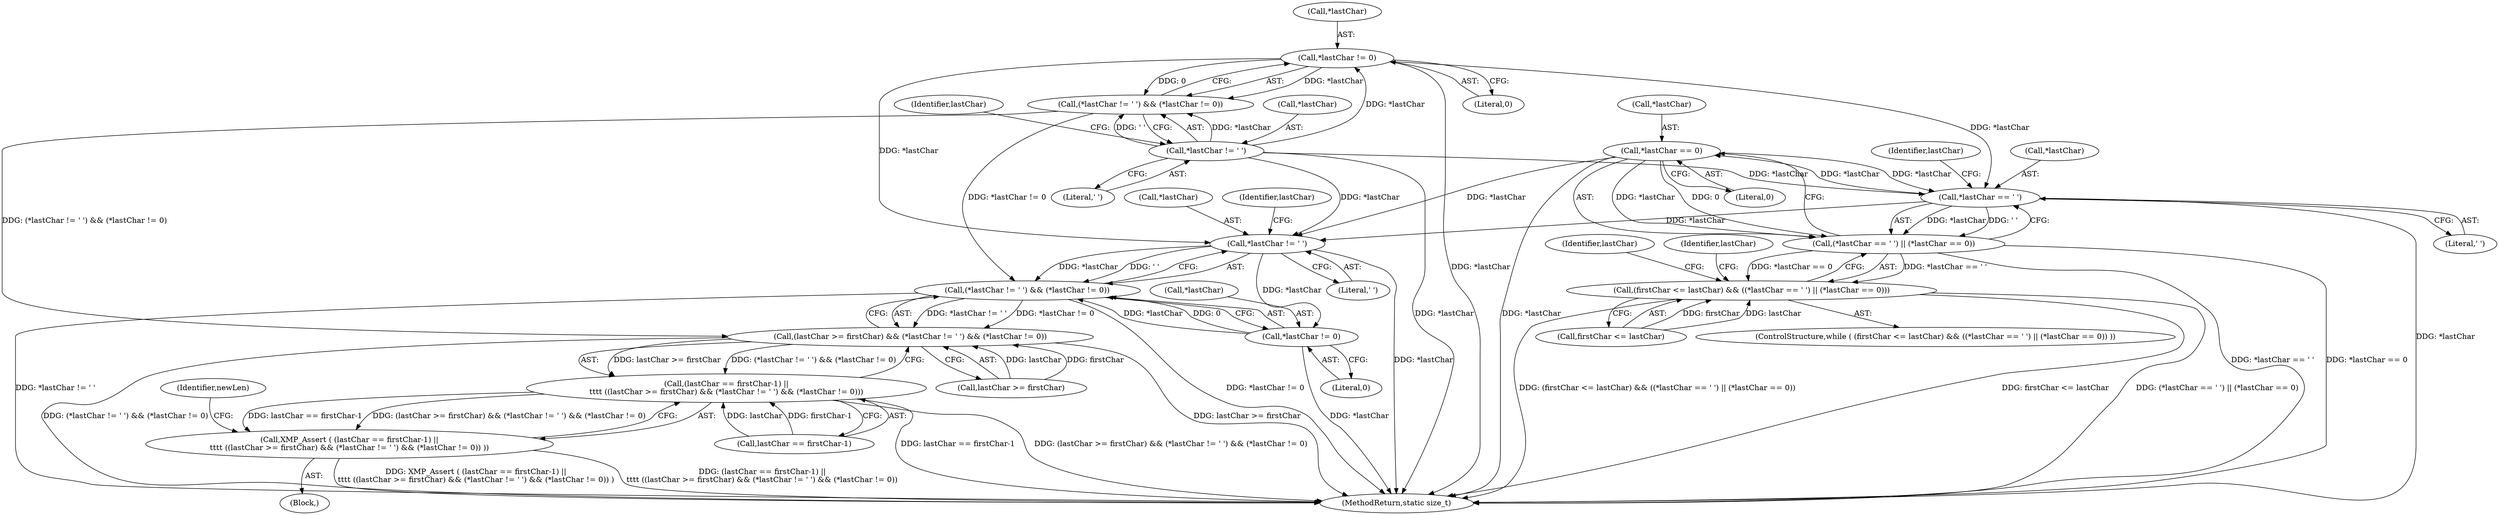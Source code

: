 digraph "0_exempi_c26d5beb60a5a85f76259f50ed3e08c8169b0a0c@pointer" {
"1000145" [label="(Call,*lastChar == 0)"];
"1000141" [label="(Call,*lastChar == ' ')"];
"1000145" [label="(Call,*lastChar == 0)"];
"1000129" [label="(Call,*lastChar != 0)"];
"1000125" [label="(Call,*lastChar != ' ')"];
"1000140" [label="(Call,(*lastChar == ' ') || (*lastChar == 0))"];
"1000136" [label="(Call,(firstChar <= lastChar) && ((*lastChar == ' ') || (*lastChar == 0)))"];
"1000163" [label="(Call,*lastChar != ' ')"];
"1000162" [label="(Call,(*lastChar != ' ') && (*lastChar != 0))"];
"1000158" [label="(Call,(lastChar >= firstChar) && (*lastChar != ' ') && (*lastChar != 0))"];
"1000152" [label="(Call,(lastChar == firstChar-1) ||\n\t\t\t\t ((lastChar >= firstChar) && (*lastChar != ' ') && (*lastChar != 0)))"];
"1000151" [label="(Call,XMP_Assert ( (lastChar == firstChar-1) ||\n\t\t\t\t ((lastChar >= firstChar) && (*lastChar != ' ') && (*lastChar != 0)) ))"];
"1000167" [label="(Call,*lastChar != 0)"];
"1000173" [label="(Identifier,newLen)"];
"1000124" [label="(Call,(*lastChar != ' ') && (*lastChar != 0))"];
"1000128" [label="(Literal,' ')"];
"1000137" [label="(Call,firstChar <= lastChar)"];
"1000168" [label="(Call,*lastChar)"];
"1000150" [label="(Identifier,lastChar)"];
"1000141" [label="(Call,*lastChar == ' ')"];
"1000125" [label="(Call,*lastChar != ' ')"];
"1000166" [label="(Literal,' ')"];
"1000152" [label="(Call,(lastChar == firstChar-1) ||\n\t\t\t\t ((lastChar >= firstChar) && (*lastChar != ' ') && (*lastChar != 0)))"];
"1000164" [label="(Call,*lastChar)"];
"1000159" [label="(Call,lastChar >= firstChar)"];
"1000198" [label="(MethodReturn,static size_t)"];
"1000140" [label="(Call,(*lastChar == ' ') || (*lastChar == 0))"];
"1000142" [label="(Call,*lastChar)"];
"1000105" [label="(Block,)"];
"1000162" [label="(Call,(*lastChar != ' ') && (*lastChar != 0))"];
"1000129" [label="(Call,*lastChar != 0)"];
"1000145" [label="(Call,*lastChar == 0)"];
"1000126" [label="(Call,*lastChar)"];
"1000144" [label="(Literal,' ')"];
"1000130" [label="(Call,*lastChar)"];
"1000135" [label="(ControlStructure,while ( (firstChar <= lastChar) && ((*lastChar == ' ') || (*lastChar == 0)) ))"];
"1000170" [label="(Literal,0)"];
"1000146" [label="(Call,*lastChar)"];
"1000158" [label="(Call,(lastChar >= firstChar) && (*lastChar != ' ') && (*lastChar != 0))"];
"1000148" [label="(Literal,0)"];
"1000163" [label="(Call,*lastChar != ' ')"];
"1000153" [label="(Call,lastChar == firstChar-1)"];
"1000132" [label="(Literal,0)"];
"1000154" [label="(Identifier,lastChar)"];
"1000147" [label="(Identifier,lastChar)"];
"1000131" [label="(Identifier,lastChar)"];
"1000167" [label="(Call,*lastChar != 0)"];
"1000151" [label="(Call,XMP_Assert ( (lastChar == firstChar-1) ||\n\t\t\t\t ((lastChar >= firstChar) && (*lastChar != ' ') && (*lastChar != 0)) ))"];
"1000169" [label="(Identifier,lastChar)"];
"1000136" [label="(Call,(firstChar <= lastChar) && ((*lastChar == ' ') || (*lastChar == 0)))"];
"1000145" -> "1000140"  [label="AST: "];
"1000145" -> "1000148"  [label="CFG: "];
"1000146" -> "1000145"  [label="AST: "];
"1000148" -> "1000145"  [label="AST: "];
"1000140" -> "1000145"  [label="CFG: "];
"1000145" -> "1000198"  [label="DDG: *lastChar"];
"1000145" -> "1000141"  [label="DDG: *lastChar"];
"1000145" -> "1000140"  [label="DDG: *lastChar"];
"1000145" -> "1000140"  [label="DDG: 0"];
"1000141" -> "1000145"  [label="DDG: *lastChar"];
"1000145" -> "1000163"  [label="DDG: *lastChar"];
"1000141" -> "1000140"  [label="AST: "];
"1000141" -> "1000144"  [label="CFG: "];
"1000142" -> "1000141"  [label="AST: "];
"1000144" -> "1000141"  [label="AST: "];
"1000147" -> "1000141"  [label="CFG: "];
"1000140" -> "1000141"  [label="CFG: "];
"1000141" -> "1000198"  [label="DDG: *lastChar"];
"1000141" -> "1000140"  [label="DDG: *lastChar"];
"1000141" -> "1000140"  [label="DDG: ' '"];
"1000129" -> "1000141"  [label="DDG: *lastChar"];
"1000125" -> "1000141"  [label="DDG: *lastChar"];
"1000141" -> "1000163"  [label="DDG: *lastChar"];
"1000129" -> "1000124"  [label="AST: "];
"1000129" -> "1000132"  [label="CFG: "];
"1000130" -> "1000129"  [label="AST: "];
"1000132" -> "1000129"  [label="AST: "];
"1000124" -> "1000129"  [label="CFG: "];
"1000129" -> "1000198"  [label="DDG: *lastChar"];
"1000129" -> "1000124"  [label="DDG: *lastChar"];
"1000129" -> "1000124"  [label="DDG: 0"];
"1000125" -> "1000129"  [label="DDG: *lastChar"];
"1000129" -> "1000163"  [label="DDG: *lastChar"];
"1000125" -> "1000124"  [label="AST: "];
"1000125" -> "1000128"  [label="CFG: "];
"1000126" -> "1000125"  [label="AST: "];
"1000128" -> "1000125"  [label="AST: "];
"1000131" -> "1000125"  [label="CFG: "];
"1000124" -> "1000125"  [label="CFG: "];
"1000125" -> "1000198"  [label="DDG: *lastChar"];
"1000125" -> "1000124"  [label="DDG: *lastChar"];
"1000125" -> "1000124"  [label="DDG: ' '"];
"1000125" -> "1000163"  [label="DDG: *lastChar"];
"1000140" -> "1000136"  [label="AST: "];
"1000136" -> "1000140"  [label="CFG: "];
"1000140" -> "1000198"  [label="DDG: *lastChar == ' '"];
"1000140" -> "1000198"  [label="DDG: *lastChar == 0"];
"1000140" -> "1000136"  [label="DDG: *lastChar == ' '"];
"1000140" -> "1000136"  [label="DDG: *lastChar == 0"];
"1000136" -> "1000135"  [label="AST: "];
"1000136" -> "1000137"  [label="CFG: "];
"1000137" -> "1000136"  [label="AST: "];
"1000150" -> "1000136"  [label="CFG: "];
"1000154" -> "1000136"  [label="CFG: "];
"1000136" -> "1000198"  [label="DDG: (*lastChar == ' ') || (*lastChar == 0)"];
"1000136" -> "1000198"  [label="DDG: (firstChar <= lastChar) && ((*lastChar == ' ') || (*lastChar == 0))"];
"1000136" -> "1000198"  [label="DDG: firstChar <= lastChar"];
"1000137" -> "1000136"  [label="DDG: firstChar"];
"1000137" -> "1000136"  [label="DDG: lastChar"];
"1000163" -> "1000162"  [label="AST: "];
"1000163" -> "1000166"  [label="CFG: "];
"1000164" -> "1000163"  [label="AST: "];
"1000166" -> "1000163"  [label="AST: "];
"1000169" -> "1000163"  [label="CFG: "];
"1000162" -> "1000163"  [label="CFG: "];
"1000163" -> "1000198"  [label="DDG: *lastChar"];
"1000163" -> "1000162"  [label="DDG: *lastChar"];
"1000163" -> "1000162"  [label="DDG: ' '"];
"1000163" -> "1000167"  [label="DDG: *lastChar"];
"1000162" -> "1000158"  [label="AST: "];
"1000162" -> "1000167"  [label="CFG: "];
"1000167" -> "1000162"  [label="AST: "];
"1000158" -> "1000162"  [label="CFG: "];
"1000162" -> "1000198"  [label="DDG: *lastChar != 0"];
"1000162" -> "1000198"  [label="DDG: *lastChar != ' '"];
"1000162" -> "1000158"  [label="DDG: *lastChar != ' '"];
"1000162" -> "1000158"  [label="DDG: *lastChar != 0"];
"1000124" -> "1000162"  [label="DDG: *lastChar != 0"];
"1000167" -> "1000162"  [label="DDG: *lastChar"];
"1000167" -> "1000162"  [label="DDG: 0"];
"1000158" -> "1000152"  [label="AST: "];
"1000158" -> "1000159"  [label="CFG: "];
"1000159" -> "1000158"  [label="AST: "];
"1000152" -> "1000158"  [label="CFG: "];
"1000158" -> "1000198"  [label="DDG: lastChar >= firstChar"];
"1000158" -> "1000198"  [label="DDG: (*lastChar != ' ') && (*lastChar != 0)"];
"1000158" -> "1000152"  [label="DDG: lastChar >= firstChar"];
"1000158" -> "1000152"  [label="DDG: (*lastChar != ' ') && (*lastChar != 0)"];
"1000159" -> "1000158"  [label="DDG: lastChar"];
"1000159" -> "1000158"  [label="DDG: firstChar"];
"1000124" -> "1000158"  [label="DDG: (*lastChar != ' ') && (*lastChar != 0)"];
"1000152" -> "1000151"  [label="AST: "];
"1000152" -> "1000153"  [label="CFG: "];
"1000153" -> "1000152"  [label="AST: "];
"1000151" -> "1000152"  [label="CFG: "];
"1000152" -> "1000198"  [label="DDG: lastChar == firstChar-1"];
"1000152" -> "1000198"  [label="DDG: (lastChar >= firstChar) && (*lastChar != ' ') && (*lastChar != 0)"];
"1000152" -> "1000151"  [label="DDG: lastChar == firstChar-1"];
"1000152" -> "1000151"  [label="DDG: (lastChar >= firstChar) && (*lastChar != ' ') && (*lastChar != 0)"];
"1000153" -> "1000152"  [label="DDG: lastChar"];
"1000153" -> "1000152"  [label="DDG: firstChar-1"];
"1000151" -> "1000105"  [label="AST: "];
"1000173" -> "1000151"  [label="CFG: "];
"1000151" -> "1000198"  [label="DDG: XMP_Assert ( (lastChar == firstChar-1) ||\n\t\t\t\t ((lastChar >= firstChar) && (*lastChar != ' ') && (*lastChar != 0)) )"];
"1000151" -> "1000198"  [label="DDG: (lastChar == firstChar-1) ||\n\t\t\t\t ((lastChar >= firstChar) && (*lastChar != ' ') && (*lastChar != 0))"];
"1000167" -> "1000170"  [label="CFG: "];
"1000168" -> "1000167"  [label="AST: "];
"1000170" -> "1000167"  [label="AST: "];
"1000167" -> "1000198"  [label="DDG: *lastChar"];
}
